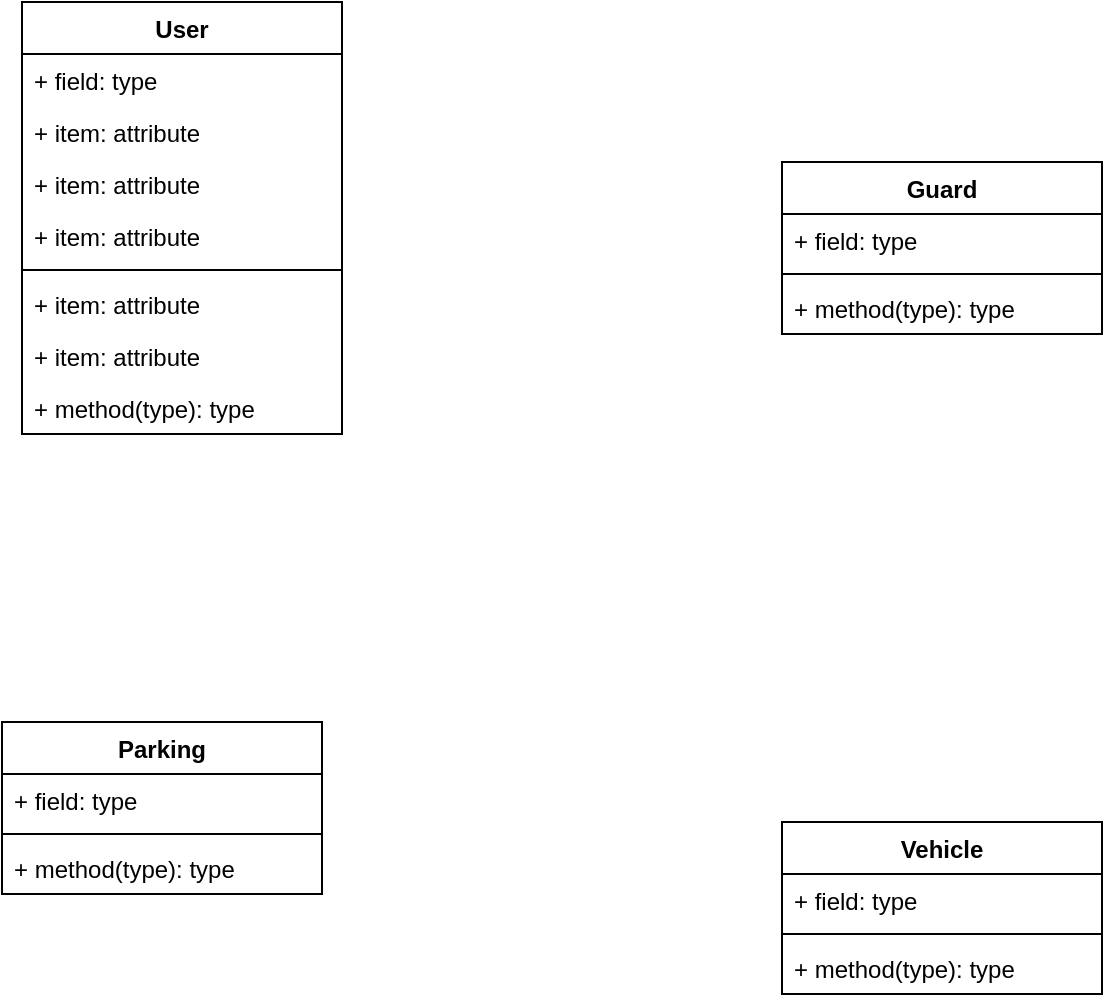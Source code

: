 <mxfile version="24.8.3">
  <diagram name="Page-1" id="d8_uXIcVJEX4v-GWLGfb">
    <mxGraphModel dx="1426" dy="781" grid="1" gridSize="10" guides="1" tooltips="1" connect="1" arrows="1" fold="1" page="1" pageScale="1" pageWidth="850" pageHeight="1100" math="0" shadow="0">
      <root>
        <mxCell id="0" />
        <mxCell id="1" parent="0" />
        <mxCell id="TH2mGcFkLHiQyE80FXd0-1" value="Parking" style="swimlane;fontStyle=1;align=center;verticalAlign=top;childLayout=stackLayout;horizontal=1;startSize=26;horizontalStack=0;resizeParent=1;resizeParentMax=0;resizeLast=0;collapsible=1;marginBottom=0;whiteSpace=wrap;html=1;" vertex="1" parent="1">
          <mxGeometry x="70" y="380" width="160" height="86" as="geometry" />
        </mxCell>
        <mxCell id="TH2mGcFkLHiQyE80FXd0-2" value="+ field: type" style="text;strokeColor=none;fillColor=none;align=left;verticalAlign=top;spacingLeft=4;spacingRight=4;overflow=hidden;rotatable=0;points=[[0,0.5],[1,0.5]];portConstraint=eastwest;whiteSpace=wrap;html=1;" vertex="1" parent="TH2mGcFkLHiQyE80FXd0-1">
          <mxGeometry y="26" width="160" height="26" as="geometry" />
        </mxCell>
        <mxCell id="TH2mGcFkLHiQyE80FXd0-3" value="" style="line;strokeWidth=1;fillColor=none;align=left;verticalAlign=middle;spacingTop=-1;spacingLeft=3;spacingRight=3;rotatable=0;labelPosition=right;points=[];portConstraint=eastwest;strokeColor=inherit;" vertex="1" parent="TH2mGcFkLHiQyE80FXd0-1">
          <mxGeometry y="52" width="160" height="8" as="geometry" />
        </mxCell>
        <mxCell id="TH2mGcFkLHiQyE80FXd0-4" value="+ method(type): type" style="text;strokeColor=none;fillColor=none;align=left;verticalAlign=top;spacingLeft=4;spacingRight=4;overflow=hidden;rotatable=0;points=[[0,0.5],[1,0.5]];portConstraint=eastwest;whiteSpace=wrap;html=1;" vertex="1" parent="TH2mGcFkLHiQyE80FXd0-1">
          <mxGeometry y="60" width="160" height="26" as="geometry" />
        </mxCell>
        <mxCell id="TH2mGcFkLHiQyE80FXd0-5" value="Guard" style="swimlane;fontStyle=1;align=center;verticalAlign=top;childLayout=stackLayout;horizontal=1;startSize=26;horizontalStack=0;resizeParent=1;resizeParentMax=0;resizeLast=0;collapsible=1;marginBottom=0;whiteSpace=wrap;html=1;" vertex="1" parent="1">
          <mxGeometry x="460" y="100" width="160" height="86" as="geometry" />
        </mxCell>
        <mxCell id="TH2mGcFkLHiQyE80FXd0-6" value="+ field: type" style="text;strokeColor=none;fillColor=none;align=left;verticalAlign=top;spacingLeft=4;spacingRight=4;overflow=hidden;rotatable=0;points=[[0,0.5],[1,0.5]];portConstraint=eastwest;whiteSpace=wrap;html=1;" vertex="1" parent="TH2mGcFkLHiQyE80FXd0-5">
          <mxGeometry y="26" width="160" height="26" as="geometry" />
        </mxCell>
        <mxCell id="TH2mGcFkLHiQyE80FXd0-7" value="" style="line;strokeWidth=1;fillColor=none;align=left;verticalAlign=middle;spacingTop=-1;spacingLeft=3;spacingRight=3;rotatable=0;labelPosition=right;points=[];portConstraint=eastwest;strokeColor=inherit;" vertex="1" parent="TH2mGcFkLHiQyE80FXd0-5">
          <mxGeometry y="52" width="160" height="8" as="geometry" />
        </mxCell>
        <mxCell id="TH2mGcFkLHiQyE80FXd0-8" value="+ method(type): type" style="text;strokeColor=none;fillColor=none;align=left;verticalAlign=top;spacingLeft=4;spacingRight=4;overflow=hidden;rotatable=0;points=[[0,0.5],[1,0.5]];portConstraint=eastwest;whiteSpace=wrap;html=1;" vertex="1" parent="TH2mGcFkLHiQyE80FXd0-5">
          <mxGeometry y="60" width="160" height="26" as="geometry" />
        </mxCell>
        <mxCell id="TH2mGcFkLHiQyE80FXd0-9" value="User" style="swimlane;fontStyle=1;align=center;verticalAlign=top;childLayout=stackLayout;horizontal=1;startSize=26;horizontalStack=0;resizeParent=1;resizeParentMax=0;resizeLast=0;collapsible=1;marginBottom=0;whiteSpace=wrap;html=1;" vertex="1" parent="1">
          <mxGeometry x="80" y="20" width="160" height="216" as="geometry" />
        </mxCell>
        <mxCell id="TH2mGcFkLHiQyE80FXd0-10" value="+ field: type" style="text;strokeColor=none;fillColor=none;align=left;verticalAlign=top;spacingLeft=4;spacingRight=4;overflow=hidden;rotatable=0;points=[[0,0.5],[1,0.5]];portConstraint=eastwest;whiteSpace=wrap;html=1;" vertex="1" parent="TH2mGcFkLHiQyE80FXd0-9">
          <mxGeometry y="26" width="160" height="26" as="geometry" />
        </mxCell>
        <mxCell id="TH2mGcFkLHiQyE80FXd0-18" value="+ item: attribute" style="text;strokeColor=none;fillColor=none;align=left;verticalAlign=top;spacingLeft=4;spacingRight=4;overflow=hidden;rotatable=0;points=[[0,0.5],[1,0.5]];portConstraint=eastwest;whiteSpace=wrap;html=1;" vertex="1" parent="TH2mGcFkLHiQyE80FXd0-9">
          <mxGeometry y="52" width="160" height="26" as="geometry" />
        </mxCell>
        <mxCell id="TH2mGcFkLHiQyE80FXd0-19" value="+ item: attribute" style="text;strokeColor=none;fillColor=none;align=left;verticalAlign=top;spacingLeft=4;spacingRight=4;overflow=hidden;rotatable=0;points=[[0,0.5],[1,0.5]];portConstraint=eastwest;whiteSpace=wrap;html=1;" vertex="1" parent="TH2mGcFkLHiQyE80FXd0-9">
          <mxGeometry y="78" width="160" height="26" as="geometry" />
        </mxCell>
        <mxCell id="TH2mGcFkLHiQyE80FXd0-17" value="+ item: attribute" style="text;strokeColor=none;fillColor=none;align=left;verticalAlign=top;spacingLeft=4;spacingRight=4;overflow=hidden;rotatable=0;points=[[0,0.5],[1,0.5]];portConstraint=eastwest;whiteSpace=wrap;html=1;" vertex="1" parent="TH2mGcFkLHiQyE80FXd0-9">
          <mxGeometry y="104" width="160" height="26" as="geometry" />
        </mxCell>
        <mxCell id="TH2mGcFkLHiQyE80FXd0-11" value="" style="line;strokeWidth=1;fillColor=none;align=left;verticalAlign=middle;spacingTop=-1;spacingLeft=3;spacingRight=3;rotatable=0;labelPosition=right;points=[];portConstraint=eastwest;strokeColor=inherit;" vertex="1" parent="TH2mGcFkLHiQyE80FXd0-9">
          <mxGeometry y="130" width="160" height="8" as="geometry" />
        </mxCell>
        <mxCell id="TH2mGcFkLHiQyE80FXd0-21" value="+ item: attribute" style="text;strokeColor=none;fillColor=none;align=left;verticalAlign=top;spacingLeft=4;spacingRight=4;overflow=hidden;rotatable=0;points=[[0,0.5],[1,0.5]];portConstraint=eastwest;whiteSpace=wrap;html=1;" vertex="1" parent="TH2mGcFkLHiQyE80FXd0-9">
          <mxGeometry y="138" width="160" height="26" as="geometry" />
        </mxCell>
        <mxCell id="TH2mGcFkLHiQyE80FXd0-20" value="+ item: attribute" style="text;strokeColor=none;fillColor=none;align=left;verticalAlign=top;spacingLeft=4;spacingRight=4;overflow=hidden;rotatable=0;points=[[0,0.5],[1,0.5]];portConstraint=eastwest;whiteSpace=wrap;html=1;" vertex="1" parent="TH2mGcFkLHiQyE80FXd0-9">
          <mxGeometry y="164" width="160" height="26" as="geometry" />
        </mxCell>
        <mxCell id="TH2mGcFkLHiQyE80FXd0-12" value="+ method(type): type" style="text;strokeColor=none;fillColor=none;align=left;verticalAlign=top;spacingLeft=4;spacingRight=4;overflow=hidden;rotatable=0;points=[[0,0.5],[1,0.5]];portConstraint=eastwest;whiteSpace=wrap;html=1;" vertex="1" parent="TH2mGcFkLHiQyE80FXd0-9">
          <mxGeometry y="190" width="160" height="26" as="geometry" />
        </mxCell>
        <mxCell id="TH2mGcFkLHiQyE80FXd0-13" value="Vehicle" style="swimlane;fontStyle=1;align=center;verticalAlign=top;childLayout=stackLayout;horizontal=1;startSize=26;horizontalStack=0;resizeParent=1;resizeParentMax=0;resizeLast=0;collapsible=1;marginBottom=0;whiteSpace=wrap;html=1;" vertex="1" parent="1">
          <mxGeometry x="460" y="430" width="160" height="86" as="geometry" />
        </mxCell>
        <mxCell id="TH2mGcFkLHiQyE80FXd0-14" value="+ field: type" style="text;strokeColor=none;fillColor=none;align=left;verticalAlign=top;spacingLeft=4;spacingRight=4;overflow=hidden;rotatable=0;points=[[0,0.5],[1,0.5]];portConstraint=eastwest;whiteSpace=wrap;html=1;" vertex="1" parent="TH2mGcFkLHiQyE80FXd0-13">
          <mxGeometry y="26" width="160" height="26" as="geometry" />
        </mxCell>
        <mxCell id="TH2mGcFkLHiQyE80FXd0-15" value="" style="line;strokeWidth=1;fillColor=none;align=left;verticalAlign=middle;spacingTop=-1;spacingLeft=3;spacingRight=3;rotatable=0;labelPosition=right;points=[];portConstraint=eastwest;strokeColor=inherit;" vertex="1" parent="TH2mGcFkLHiQyE80FXd0-13">
          <mxGeometry y="52" width="160" height="8" as="geometry" />
        </mxCell>
        <mxCell id="TH2mGcFkLHiQyE80FXd0-16" value="+ method(type): type" style="text;strokeColor=none;fillColor=none;align=left;verticalAlign=top;spacingLeft=4;spacingRight=4;overflow=hidden;rotatable=0;points=[[0,0.5],[1,0.5]];portConstraint=eastwest;whiteSpace=wrap;html=1;" vertex="1" parent="TH2mGcFkLHiQyE80FXd0-13">
          <mxGeometry y="60" width="160" height="26" as="geometry" />
        </mxCell>
      </root>
    </mxGraphModel>
  </diagram>
</mxfile>
